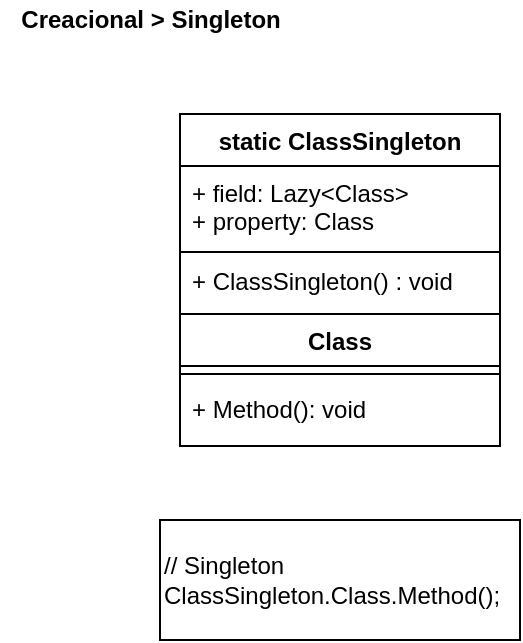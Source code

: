 <mxfile version="12.9.13" type="device"><diagram id="2dO6k6mJ6DyXyBbT0Y1m" name="Page-1"><mxGraphModel dx="1422" dy="762" grid="1" gridSize="10" guides="1" tooltips="1" connect="1" arrows="1" fold="1" page="1" pageScale="1" pageWidth="827" pageHeight="1169" math="0" shadow="0"><root><mxCell id="0"/><mxCell id="1" parent="0"/><mxCell id="jb3W8oWvL1DoOddfANbn-21" value="// Singleton&lt;br&gt;ClassSingleton.Class.Method();" style="rounded=0;whiteSpace=wrap;html=1;align=left;labelBackgroundColor=#ffffff;" parent="1" vertex="1"><mxGeometry x="80" y="260" width="180" height="60" as="geometry"/></mxCell><mxCell id="_gdt-Ls8ZpUdM3LCKQaS-1" value="&lt;b&gt;Creacional &amp;gt; Singleton&lt;/b&gt;" style="text;html=1;align=center;verticalAlign=middle;resizable=0;points=[];autosize=1;" parent="1" vertex="1"><mxGeometry width="150" height="20" as="geometry"/></mxCell><mxCell id="jb3W8oWvL1DoOddfANbn-1" value="static ClassSingleton" style="swimlane;fontStyle=1;align=center;verticalAlign=top;childLayout=stackLayout;horizontal=1;startSize=26;horizontalStack=0;resizeParent=1;resizeParentMax=0;resizeLast=0;collapsible=1;marginBottom=0;labelBackgroundColor=#ffffff;" parent="1" vertex="1"><mxGeometry x="90" y="57" width="160" height="166" as="geometry"/></mxCell><mxCell id="jb3W8oWvL1DoOddfANbn-2" value="+ field: Lazy&lt;Class&gt;&#10;+ property: Class" style="text;align=left;verticalAlign=top;spacingLeft=4;spacingRight=4;overflow=hidden;rotatable=0;points=[[0,0.5],[1,0.5]];portConstraint=eastwest;" parent="jb3W8oWvL1DoOddfANbn-1" vertex="1"><mxGeometry y="26" width="160" height="44" as="geometry"/></mxCell><mxCell id="XlYo6-isrD8Xcw5Oo6Ae-13" value="" style="endArrow=none;html=1;" edge="1" parent="jb3W8oWvL1DoOddfANbn-1"><mxGeometry width="50" height="50" relative="1" as="geometry"><mxPoint y="69" as="sourcePoint"/><mxPoint x="160" y="69" as="targetPoint"/></mxGeometry></mxCell><mxCell id="XlYo6-isrD8Xcw5Oo6Ae-12" value="+ ClassSingleton() : void" style="text;align=left;verticalAlign=top;spacingLeft=4;spacingRight=4;overflow=hidden;rotatable=0;points=[[0,0.5],[1,0.5]];portConstraint=eastwest;" vertex="1" parent="jb3W8oWvL1DoOddfANbn-1"><mxGeometry y="70" width="160" height="30" as="geometry"/></mxCell><mxCell id="XlYo6-isrD8Xcw5Oo6Ae-6" value="Class" style="swimlane;fontStyle=1;align=center;verticalAlign=top;childLayout=stackLayout;horizontal=1;startSize=26;horizontalStack=0;resizeParent=1;resizeParentMax=0;resizeLast=0;collapsible=1;marginBottom=0;labelBackgroundColor=#ffffff;" vertex="1" parent="jb3W8oWvL1DoOddfANbn-1"><mxGeometry y="100" width="160" height="66" as="geometry"><mxRectangle y="78" width="160" height="26" as="alternateBounds"/></mxGeometry></mxCell><mxCell id="XlYo6-isrD8Xcw5Oo6Ae-8" value="" style="line;strokeWidth=1;align=left;verticalAlign=middle;spacingTop=-1;spacingLeft=3;spacingRight=3;rotatable=0;labelPosition=right;points=[];portConstraint=eastwest;" vertex="1" parent="XlYo6-isrD8Xcw5Oo6Ae-6"><mxGeometry y="26" width="160" height="8" as="geometry"/></mxCell><mxCell id="XlYo6-isrD8Xcw5Oo6Ae-9" value="+ Method(): void" style="text;align=left;verticalAlign=top;spacingLeft=4;spacingRight=4;overflow=hidden;rotatable=0;points=[[0,0.5],[1,0.5]];portConstraint=eastwest;" vertex="1" parent="XlYo6-isrD8Xcw5Oo6Ae-6"><mxGeometry y="34" width="160" height="32" as="geometry"/></mxCell></root></mxGraphModel></diagram></mxfile>